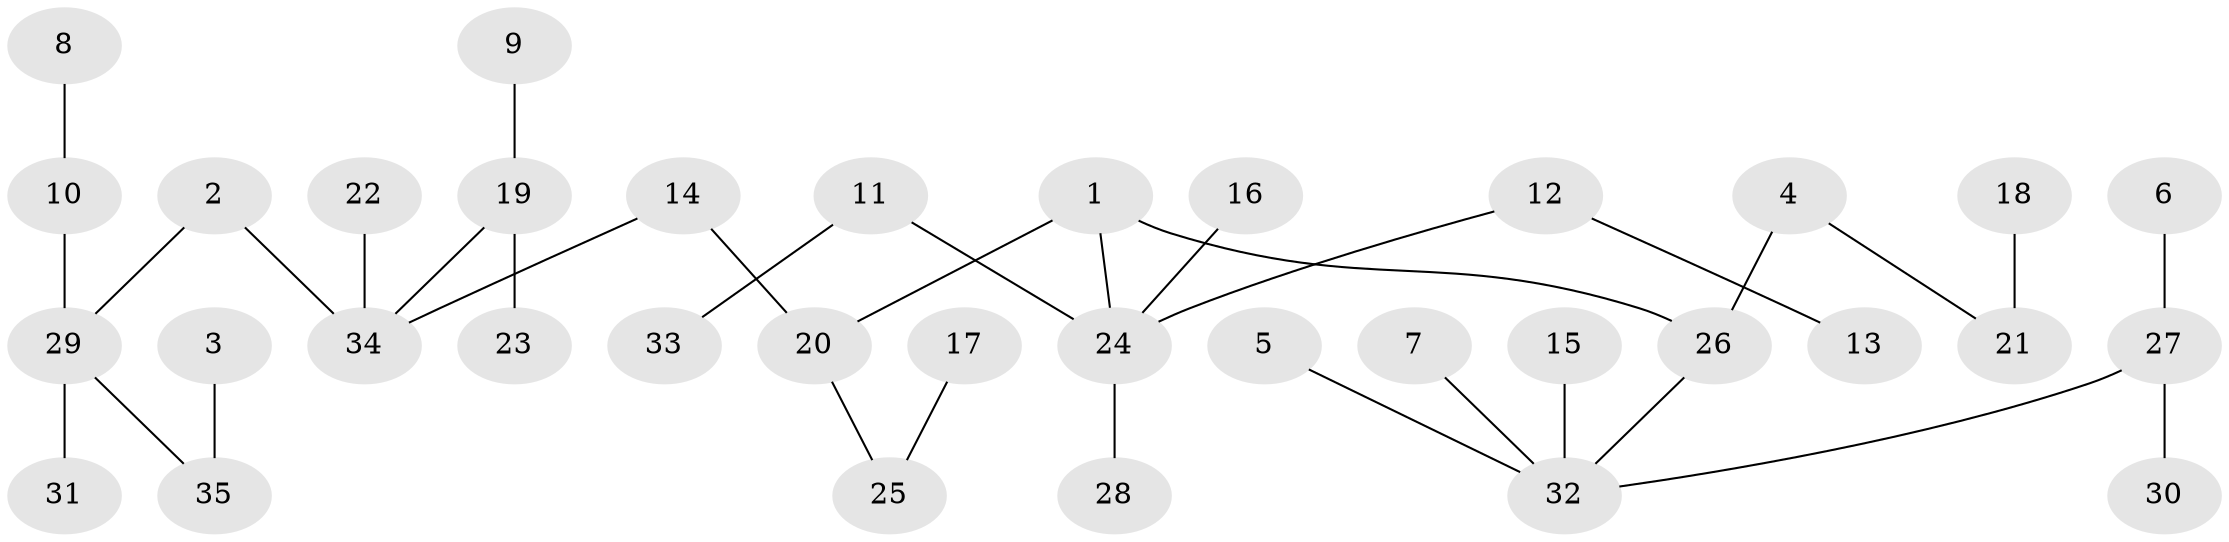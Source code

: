 // original degree distribution, {3: 0.12931034482758622, 4: 0.04310344827586207, 7: 0.008620689655172414, 2: 0.27586206896551724, 6: 0.02586206896551724, 5: 0.034482758620689655, 1: 0.4827586206896552}
// Generated by graph-tools (version 1.1) at 2025/37/03/04/25 23:37:19]
// undirected, 35 vertices, 34 edges
graph export_dot {
  node [color=gray90,style=filled];
  1;
  2;
  3;
  4;
  5;
  6;
  7;
  8;
  9;
  10;
  11;
  12;
  13;
  14;
  15;
  16;
  17;
  18;
  19;
  20;
  21;
  22;
  23;
  24;
  25;
  26;
  27;
  28;
  29;
  30;
  31;
  32;
  33;
  34;
  35;
  1 -- 20 [weight=1.0];
  1 -- 24 [weight=1.0];
  1 -- 26 [weight=1.0];
  2 -- 29 [weight=1.0];
  2 -- 34 [weight=1.0];
  3 -- 35 [weight=1.0];
  4 -- 21 [weight=1.0];
  4 -- 26 [weight=1.0];
  5 -- 32 [weight=1.0];
  6 -- 27 [weight=1.0];
  7 -- 32 [weight=1.0];
  8 -- 10 [weight=1.0];
  9 -- 19 [weight=1.0];
  10 -- 29 [weight=1.0];
  11 -- 24 [weight=1.0];
  11 -- 33 [weight=1.0];
  12 -- 13 [weight=1.0];
  12 -- 24 [weight=1.0];
  14 -- 20 [weight=1.0];
  14 -- 34 [weight=1.0];
  15 -- 32 [weight=1.0];
  16 -- 24 [weight=1.0];
  17 -- 25 [weight=1.0];
  18 -- 21 [weight=1.0];
  19 -- 23 [weight=1.0];
  19 -- 34 [weight=1.0];
  20 -- 25 [weight=1.0];
  22 -- 34 [weight=1.0];
  24 -- 28 [weight=1.0];
  26 -- 32 [weight=1.0];
  27 -- 30 [weight=1.0];
  27 -- 32 [weight=1.0];
  29 -- 31 [weight=1.0];
  29 -- 35 [weight=1.0];
}
